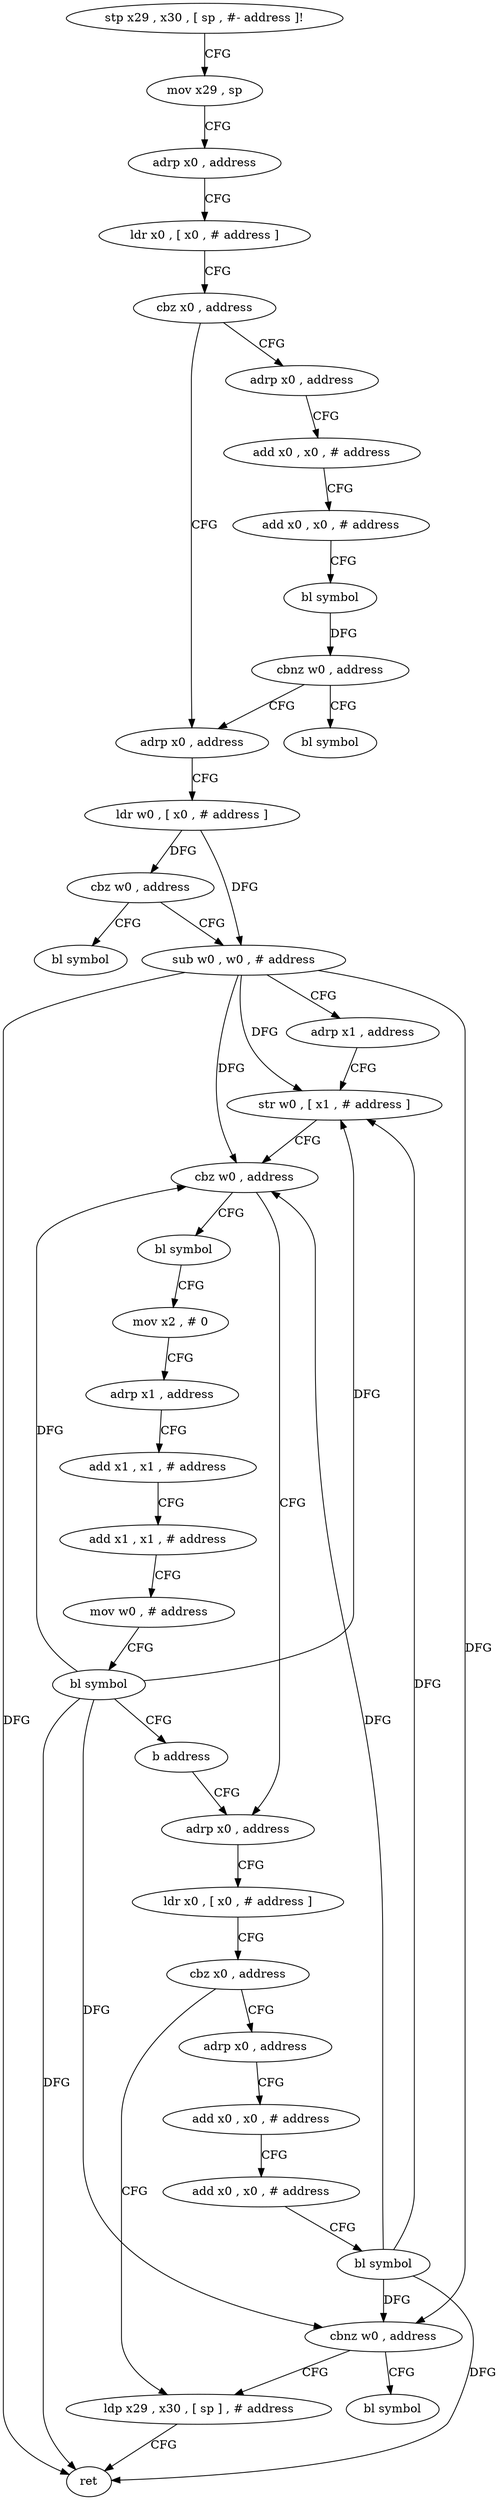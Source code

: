 digraph "func" {
"166252" [label = "stp x29 , x30 , [ sp , #- address ]!" ]
"166256" [label = "mov x29 , sp" ]
"166260" [label = "adrp x0 , address" ]
"166264" [label = "ldr x0 , [ x0 , # address ]" ]
"166268" [label = "cbz x0 , address" ]
"166292" [label = "adrp x0 , address" ]
"166272" [label = "adrp x0 , address" ]
"166296" [label = "ldr w0 , [ x0 , # address ]" ]
"166300" [label = "cbz w0 , address" ]
"166364" [label = "bl symbol" ]
"166304" [label = "sub w0 , w0 , # address" ]
"166276" [label = "add x0 , x0 , # address" ]
"166280" [label = "add x0 , x0 , # address" ]
"166284" [label = "bl symbol" ]
"166288" [label = "cbnz w0 , address" ]
"166360" [label = "bl symbol" ]
"166308" [label = "adrp x1 , address" ]
"166312" [label = "str w0 , [ x1 , # address ]" ]
"166316" [label = "cbz w0 , address" ]
"166368" [label = "bl symbol" ]
"166320" [label = "adrp x0 , address" ]
"166372" [label = "mov x2 , # 0" ]
"166376" [label = "adrp x1 , address" ]
"166380" [label = "add x1 , x1 , # address" ]
"166384" [label = "add x1 , x1 , # address" ]
"166388" [label = "mov w0 , # address" ]
"166392" [label = "bl symbol" ]
"166396" [label = "b address" ]
"166324" [label = "ldr x0 , [ x0 , # address ]" ]
"166328" [label = "cbz x0 , address" ]
"166352" [label = "ldp x29 , x30 , [ sp ] , # address" ]
"166332" [label = "adrp x0 , address" ]
"166356" [label = "ret" ]
"166336" [label = "add x0 , x0 , # address" ]
"166340" [label = "add x0 , x0 , # address" ]
"166344" [label = "bl symbol" ]
"166348" [label = "cbnz w0 , address" ]
"166400" [label = "bl symbol" ]
"166252" -> "166256" [ label = "CFG" ]
"166256" -> "166260" [ label = "CFG" ]
"166260" -> "166264" [ label = "CFG" ]
"166264" -> "166268" [ label = "CFG" ]
"166268" -> "166292" [ label = "CFG" ]
"166268" -> "166272" [ label = "CFG" ]
"166292" -> "166296" [ label = "CFG" ]
"166272" -> "166276" [ label = "CFG" ]
"166296" -> "166300" [ label = "DFG" ]
"166296" -> "166304" [ label = "DFG" ]
"166300" -> "166364" [ label = "CFG" ]
"166300" -> "166304" [ label = "CFG" ]
"166304" -> "166308" [ label = "CFG" ]
"166304" -> "166312" [ label = "DFG" ]
"166304" -> "166316" [ label = "DFG" ]
"166304" -> "166356" [ label = "DFG" ]
"166304" -> "166348" [ label = "DFG" ]
"166276" -> "166280" [ label = "CFG" ]
"166280" -> "166284" [ label = "CFG" ]
"166284" -> "166288" [ label = "DFG" ]
"166288" -> "166360" [ label = "CFG" ]
"166288" -> "166292" [ label = "CFG" ]
"166308" -> "166312" [ label = "CFG" ]
"166312" -> "166316" [ label = "CFG" ]
"166316" -> "166368" [ label = "CFG" ]
"166316" -> "166320" [ label = "CFG" ]
"166368" -> "166372" [ label = "CFG" ]
"166320" -> "166324" [ label = "CFG" ]
"166372" -> "166376" [ label = "CFG" ]
"166376" -> "166380" [ label = "CFG" ]
"166380" -> "166384" [ label = "CFG" ]
"166384" -> "166388" [ label = "CFG" ]
"166388" -> "166392" [ label = "CFG" ]
"166392" -> "166396" [ label = "CFG" ]
"166392" -> "166312" [ label = "DFG" ]
"166392" -> "166316" [ label = "DFG" ]
"166392" -> "166356" [ label = "DFG" ]
"166392" -> "166348" [ label = "DFG" ]
"166396" -> "166320" [ label = "CFG" ]
"166324" -> "166328" [ label = "CFG" ]
"166328" -> "166352" [ label = "CFG" ]
"166328" -> "166332" [ label = "CFG" ]
"166352" -> "166356" [ label = "CFG" ]
"166332" -> "166336" [ label = "CFG" ]
"166336" -> "166340" [ label = "CFG" ]
"166340" -> "166344" [ label = "CFG" ]
"166344" -> "166348" [ label = "DFG" ]
"166344" -> "166312" [ label = "DFG" ]
"166344" -> "166316" [ label = "DFG" ]
"166344" -> "166356" [ label = "DFG" ]
"166348" -> "166400" [ label = "CFG" ]
"166348" -> "166352" [ label = "CFG" ]
}
